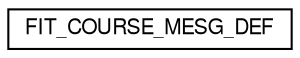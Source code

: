 digraph "Graphical Class Hierarchy"
{
  edge [fontname="FreeSans",fontsize="10",labelfontname="FreeSans",labelfontsize="10"];
  node [fontname="FreeSans",fontsize="10",shape=record];
  rankdir="LR";
  Node1 [label="FIT_COURSE_MESG_DEF",height=0.2,width=0.4,color="black", fillcolor="white", style="filled",URL="$struct_f_i_t___c_o_u_r_s_e___m_e_s_g___d_e_f.html"];
}
